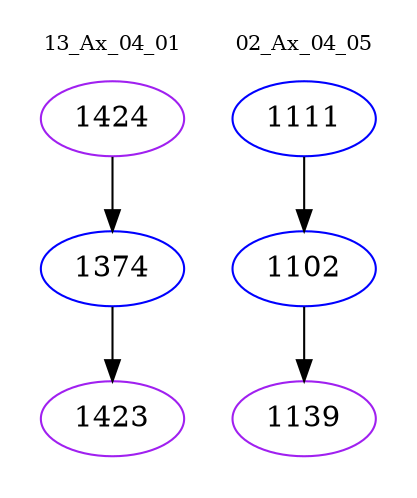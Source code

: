digraph{
subgraph cluster_0 {
color = white
label = "13_Ax_04_01";
fontsize=10;
T0_1424 [label="1424", color="purple"]
T0_1424 -> T0_1374 [color="black"]
T0_1374 [label="1374", color="blue"]
T0_1374 -> T0_1423 [color="black"]
T0_1423 [label="1423", color="purple"]
}
subgraph cluster_1 {
color = white
label = "02_Ax_04_05";
fontsize=10;
T1_1111 [label="1111", color="blue"]
T1_1111 -> T1_1102 [color="black"]
T1_1102 [label="1102", color="blue"]
T1_1102 -> T1_1139 [color="black"]
T1_1139 [label="1139", color="purple"]
}
}
